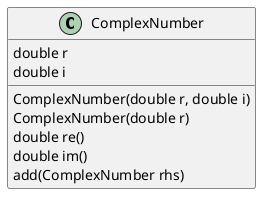 @startuml

class ComplexNumber {
double r
double i
ComplexNumber(double r, double i)
ComplexNumber(double r)
double re()
double im()
add(ComplexNumber rhs)
}

@enduml
